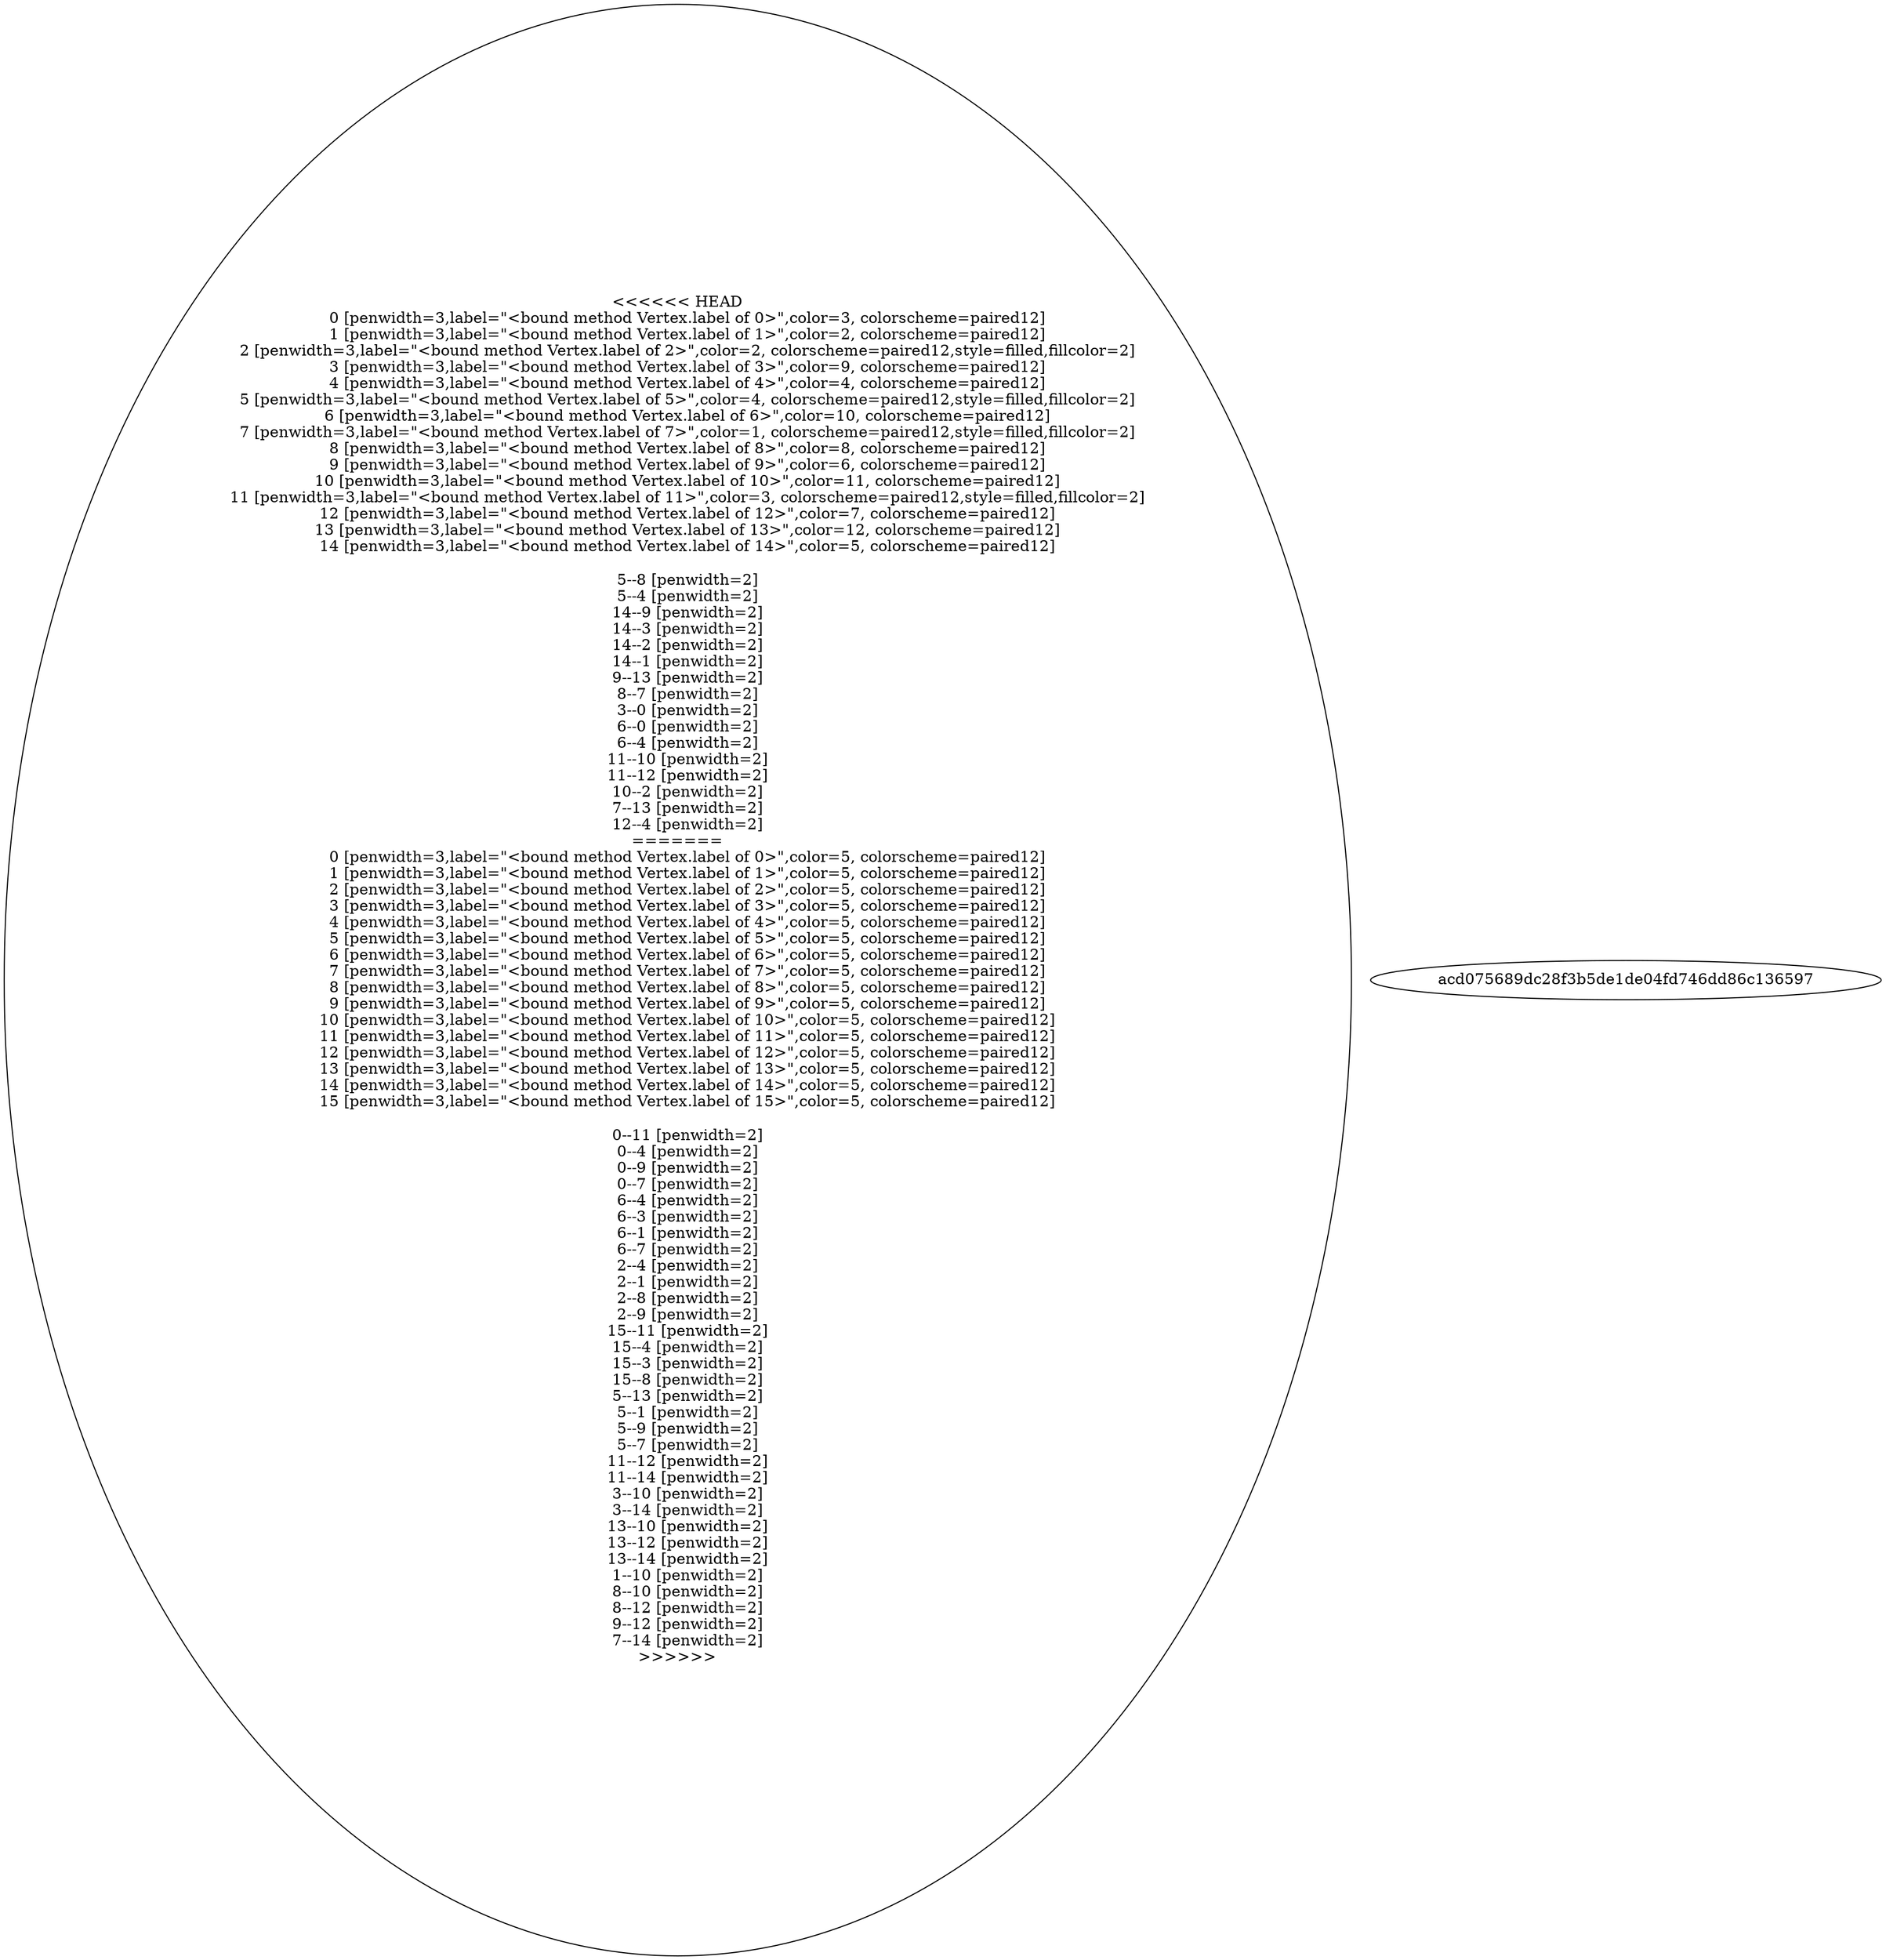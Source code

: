 Graph G {
<<<<<<< HEAD
    0 [penwidth=3,label="<bound method Vertex.label of 0>",color=3, colorscheme=paired12]
    1 [penwidth=3,label="<bound method Vertex.label of 1>",color=2, colorscheme=paired12]
    2 [penwidth=3,label="<bound method Vertex.label of 2>",color=2, colorscheme=paired12,style=filled,fillcolor=2]
    3 [penwidth=3,label="<bound method Vertex.label of 3>",color=9, colorscheme=paired12]
    4 [penwidth=3,label="<bound method Vertex.label of 4>",color=4, colorscheme=paired12]
    5 [penwidth=3,label="<bound method Vertex.label of 5>",color=4, colorscheme=paired12,style=filled,fillcolor=2]
    6 [penwidth=3,label="<bound method Vertex.label of 6>",color=10, colorscheme=paired12]
    7 [penwidth=3,label="<bound method Vertex.label of 7>",color=1, colorscheme=paired12,style=filled,fillcolor=2]
    8 [penwidth=3,label="<bound method Vertex.label of 8>",color=8, colorscheme=paired12]
    9 [penwidth=3,label="<bound method Vertex.label of 9>",color=6, colorscheme=paired12]
    10 [penwidth=3,label="<bound method Vertex.label of 10>",color=11, colorscheme=paired12]
    11 [penwidth=3,label="<bound method Vertex.label of 11>",color=3, colorscheme=paired12,style=filled,fillcolor=2]
    12 [penwidth=3,label="<bound method Vertex.label of 12>",color=7, colorscheme=paired12]
    13 [penwidth=3,label="<bound method Vertex.label of 13>",color=12, colorscheme=paired12]
    14 [penwidth=3,label="<bound method Vertex.label of 14>",color=5, colorscheme=paired12]

    5--8 [penwidth=2]
    5--4 [penwidth=2]
    14--9 [penwidth=2]
    14--3 [penwidth=2]
    14--2 [penwidth=2]
    14--1 [penwidth=2]
    9--13 [penwidth=2]
    8--7 [penwidth=2]
    3--0 [penwidth=2]
    6--0 [penwidth=2]
    6--4 [penwidth=2]
    11--10 [penwidth=2]
    11--12 [penwidth=2]
    10--2 [penwidth=2]
    7--13 [penwidth=2]
    12--4 [penwidth=2]
=======
    0 [penwidth=3,label="<bound method Vertex.label of 0>",color=5, colorscheme=paired12]
    1 [penwidth=3,label="<bound method Vertex.label of 1>",color=5, colorscheme=paired12]
    2 [penwidth=3,label="<bound method Vertex.label of 2>",color=5, colorscheme=paired12]
    3 [penwidth=3,label="<bound method Vertex.label of 3>",color=5, colorscheme=paired12]
    4 [penwidth=3,label="<bound method Vertex.label of 4>",color=5, colorscheme=paired12]
    5 [penwidth=3,label="<bound method Vertex.label of 5>",color=5, colorscheme=paired12]
    6 [penwidth=3,label="<bound method Vertex.label of 6>",color=5, colorscheme=paired12]
    7 [penwidth=3,label="<bound method Vertex.label of 7>",color=5, colorscheme=paired12]
    8 [penwidth=3,label="<bound method Vertex.label of 8>",color=5, colorscheme=paired12]
    9 [penwidth=3,label="<bound method Vertex.label of 9>",color=5, colorscheme=paired12]
    10 [penwidth=3,label="<bound method Vertex.label of 10>",color=5, colorscheme=paired12]
    11 [penwidth=3,label="<bound method Vertex.label of 11>",color=5, colorscheme=paired12]
    12 [penwidth=3,label="<bound method Vertex.label of 12>",color=5, colorscheme=paired12]
    13 [penwidth=3,label="<bound method Vertex.label of 13>",color=5, colorscheme=paired12]
    14 [penwidth=3,label="<bound method Vertex.label of 14>",color=5, colorscheme=paired12]
    15 [penwidth=3,label="<bound method Vertex.label of 15>",color=5, colorscheme=paired12]

    0--11 [penwidth=2]
    0--4 [penwidth=2]
    0--9 [penwidth=2]
    0--7 [penwidth=2]
    6--4 [penwidth=2]
    6--3 [penwidth=2]
    6--1 [penwidth=2]
    6--7 [penwidth=2]
    2--4 [penwidth=2]
    2--1 [penwidth=2]
    2--8 [penwidth=2]
    2--9 [penwidth=2]
    15--11 [penwidth=2]
    15--4 [penwidth=2]
    15--3 [penwidth=2]
    15--8 [penwidth=2]
    5--13 [penwidth=2]
    5--1 [penwidth=2]
    5--9 [penwidth=2]
    5--7 [penwidth=2]
    11--12 [penwidth=2]
    11--14 [penwidth=2]
    3--10 [penwidth=2]
    3--14 [penwidth=2]
    13--10 [penwidth=2]
    13--12 [penwidth=2]
    13--14 [penwidth=2]
    1--10 [penwidth=2]
    8--10 [penwidth=2]
    8--12 [penwidth=2]
    9--12 [penwidth=2]
    7--14 [penwidth=2]
>>>>>>> acd075689dc28f3b5de1de04fd746dd86c136597
}